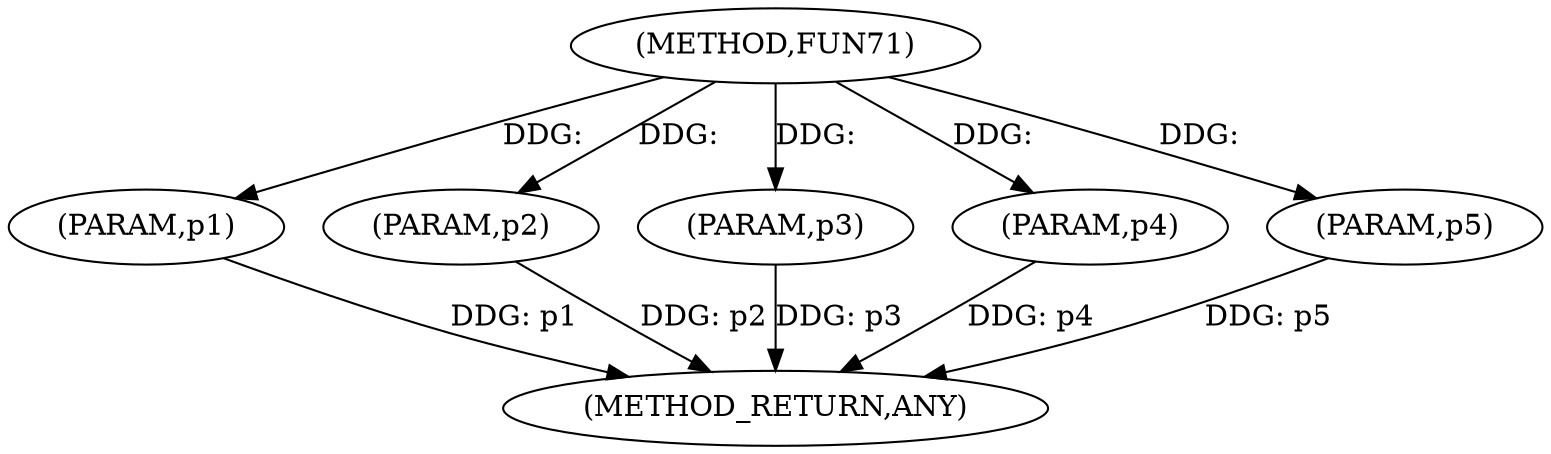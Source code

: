 
digraph "FUN71" {  

"14977" [label = "(METHOD,FUN71)" ]

"14984" [label = "(METHOD_RETURN,ANY)" ]

"14978" [label = "(PARAM,p1)" ]

"14979" [label = "(PARAM,p2)" ]

"14980" [label = "(PARAM,p3)" ]

"14981" [label = "(PARAM,p4)" ]

"14982" [label = "(PARAM,p5)" ]

  "14978" -> "14984"  [ label = "DDG: p1"] 

  "14979" -> "14984"  [ label = "DDG: p2"] 

  "14980" -> "14984"  [ label = "DDG: p3"] 

  "14981" -> "14984"  [ label = "DDG: p4"] 

  "14982" -> "14984"  [ label = "DDG: p5"] 

  "14977" -> "14978"  [ label = "DDG: "] 

  "14977" -> "14979"  [ label = "DDG: "] 

  "14977" -> "14980"  [ label = "DDG: "] 

  "14977" -> "14981"  [ label = "DDG: "] 

  "14977" -> "14982"  [ label = "DDG: "] 

}